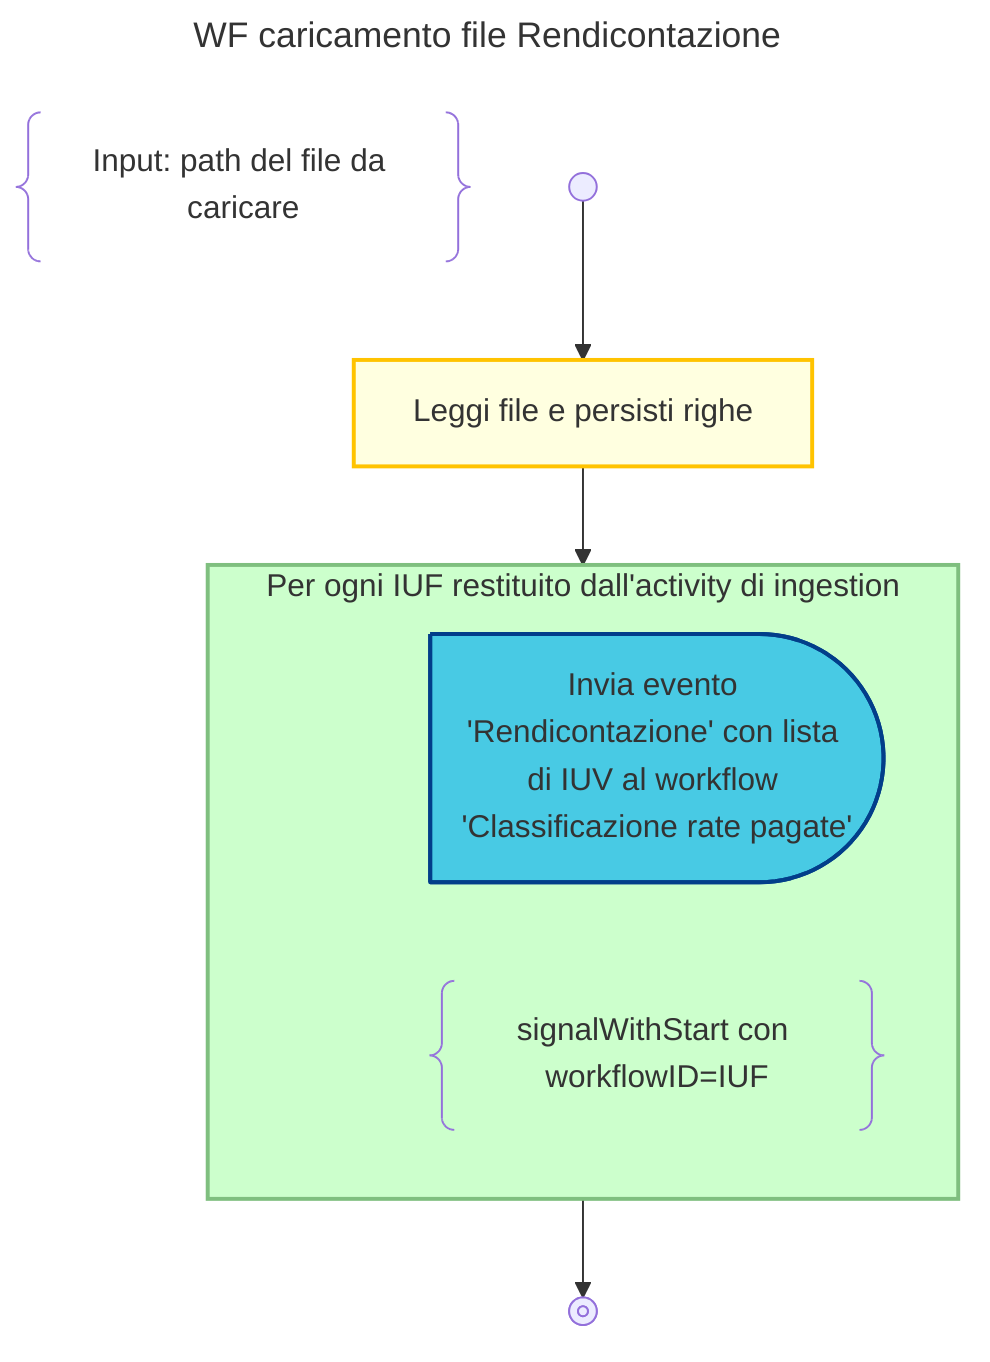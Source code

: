 ---
title: WF caricamento file Rendicontazione
---
flowchart TD
    DESCRIPTION@{ shape: braces, label: "Input: path del file da caricare" }
    START@{shape: start} --> INGESTION:::activity@{label: "Leggi file e persisti righe"}

    INGESTION --> LOOP

    subgraph LOOP["Per ogni IUF restituito dall'activity di ingestion"]

        %% dummy block added to have an empty line
        DUMMY:::disable-->SIGNAL
        linkStyle 2 display:none;

        SIGNAL:::send-signal@{shape: delay, label: "Invia evento 'Rendicontazione' con lista di IUV al workflow 'Classificazione rate pagate'"}
        NOTE@{ shape: braces, label: "signalWithStart con workflowID=IUF" }
    end

    LOOP --> END@{shape: stop}
    class LOOP loop

    classDef disable display:none;
    classDef activity fill:#FFFFE0, stroke:#ffc300, stroke-width:2px;
    classDef loop fill:#CCFFCC, stroke:#7FBF7F, stroke-width:2px, padding-bottom: 5px;
    classDef send-signal fill:#48cae4, stroke:#023e8a, stroke-width:2px